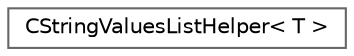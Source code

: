 digraph "Graphical Class Hierarchy"
{
 // LATEX_PDF_SIZE
  bgcolor="transparent";
  edge [fontname=Helvetica,fontsize=10,labelfontname=Helvetica,labelfontsize=10];
  node [fontname=Helvetica,fontsize=10,shape=box,height=0.2,width=0.4];
  rankdir="LR";
  Node0 [id="Node000000",label="CStringValuesListHelper\< T \>",height=0.2,width=0.4,color="grey40", fillcolor="white", style="filled",URL="$structCStringValuesListHelper.html",tooltip=" "];
}
